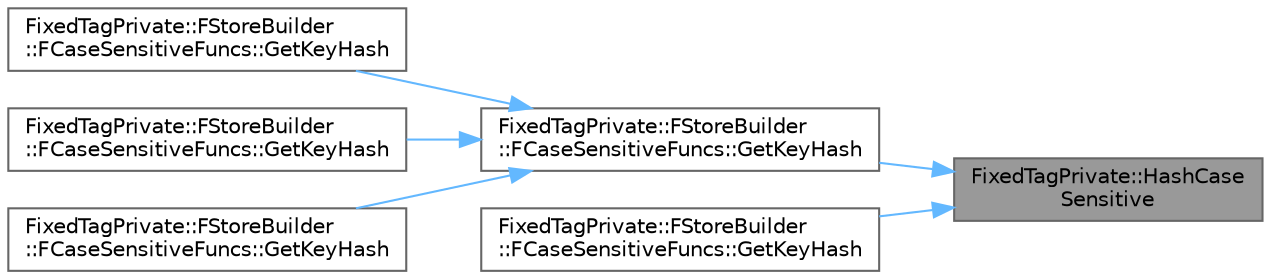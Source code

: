 digraph "FixedTagPrivate::HashCaseSensitive"
{
 // INTERACTIVE_SVG=YES
 // LATEX_PDF_SIZE
  bgcolor="transparent";
  edge [fontname=Helvetica,fontsize=10,labelfontname=Helvetica,labelfontsize=10];
  node [fontname=Helvetica,fontsize=10,shape=box,height=0.2,width=0.4];
  rankdir="RL";
  Node1 [id="Node000001",label="FixedTagPrivate::HashCase\lSensitive",height=0.2,width=0.4,color="gray40", fillcolor="grey60", style="filled", fontcolor="black",tooltip=" "];
  Node1 -> Node2 [id="edge1_Node000001_Node000002",dir="back",color="steelblue1",style="solid",tooltip=" "];
  Node2 [id="Node000002",label="FixedTagPrivate::FStoreBuilder\l::FCaseSensitiveFuncs::GetKeyHash",height=0.2,width=0.4,color="grey40", fillcolor="white", style="filled",URL="$da/db1/structFixedTagPrivate_1_1FStoreBuilder_1_1FCaseSensitiveFuncs.html#a256caf7291503c0bdf09e472ff98770d",tooltip=" "];
  Node2 -> Node3 [id="edge2_Node000002_Node000003",dir="back",color="steelblue1",style="solid",tooltip=" "];
  Node3 [id="Node000003",label="FixedTagPrivate::FStoreBuilder\l::FCaseSensitiveFuncs::GetKeyHash",height=0.2,width=0.4,color="grey40", fillcolor="white", style="filled",URL="$da/db1/structFixedTagPrivate_1_1FStoreBuilder_1_1FCaseSensitiveFuncs.html#a8060fbd64908769d88e443f28d90b6c8",tooltip=" "];
  Node2 -> Node4 [id="edge3_Node000002_Node000004",dir="back",color="steelblue1",style="solid",tooltip=" "];
  Node4 [id="Node000004",label="FixedTagPrivate::FStoreBuilder\l::FCaseSensitiveFuncs::GetKeyHash",height=0.2,width=0.4,color="grey40", fillcolor="white", style="filled",URL="$da/db1/structFixedTagPrivate_1_1FStoreBuilder_1_1FCaseSensitiveFuncs.html#a3165956c6b0a48130d97a5dc766e8ab5",tooltip=" "];
  Node2 -> Node5 [id="edge4_Node000002_Node000005",dir="back",color="steelblue1",style="solid",tooltip=" "];
  Node5 [id="Node000005",label="FixedTagPrivate::FStoreBuilder\l::FCaseSensitiveFuncs::GetKeyHash",height=0.2,width=0.4,color="grey40", fillcolor="white", style="filled",URL="$da/db1/structFixedTagPrivate_1_1FStoreBuilder_1_1FCaseSensitiveFuncs.html#a7bfaf2ecca82273e0bbed664ba553adc",tooltip=" "];
  Node1 -> Node6 [id="edge5_Node000001_Node000006",dir="back",color="steelblue1",style="solid",tooltip=" "];
  Node6 [id="Node000006",label="FixedTagPrivate::FStoreBuilder\l::FCaseSensitiveFuncs::GetKeyHash",height=0.2,width=0.4,color="grey40", fillcolor="white", style="filled",URL="$da/db1/structFixedTagPrivate_1_1FStoreBuilder_1_1FCaseSensitiveFuncs.html#ab683685eca30c46193e1c1744968b312",tooltip=" "];
}
